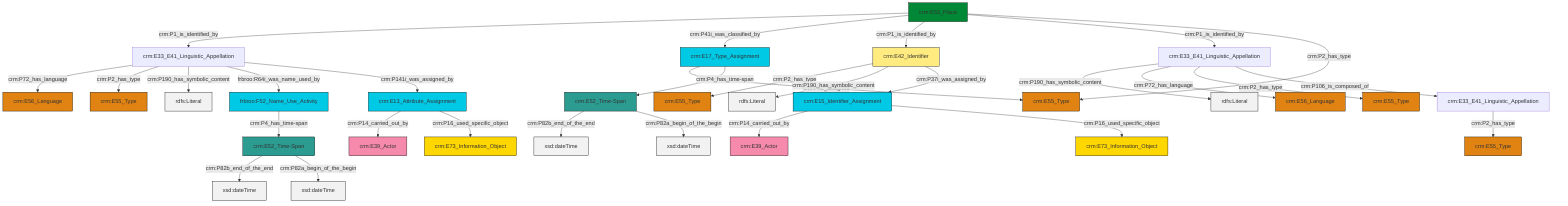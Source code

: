 graph TD
classDef Literal fill:#f2f2f2,stroke:#000000;
classDef CRM_Entity fill:#FFFFFF,stroke:#000000;
classDef Temporal_Entity fill:#00C9E6, stroke:#000000;
classDef Type fill:#E18312, stroke:#000000;
classDef Time-Span fill:#2C9C91, stroke:#000000;
classDef Appellation fill:#FFEB7F, stroke:#000000;
classDef Place fill:#008836, stroke:#000000;
classDef Persistent_Item fill:#B266B2, stroke:#000000;
classDef Conceptual_Object fill:#FFD700, stroke:#000000;
classDef Physical_Thing fill:#D2B48C, stroke:#000000;
classDef Actor fill:#f58aad, stroke:#000000;
classDef PC_Classes fill:#4ce600, stroke:#000000;
classDef Multi fill:#cccccc,stroke:#000000;

0["crm:E17_Type_Assignment"]:::Temporal_Entity -->|crm:P42_assigned| 1["crm:E55_Type"]:::Type
2["crm:E52_Time-Span"]:::Time-Span -->|crm:P82b_end_of_the_end| 3[xsd:dateTime]:::Literal
10["crm:E33_E41_Linguistic_Appellation"]:::Default -->|crm:P72_has_language| 11["crm:E56_Language"]:::Type
14["crm:E53_Place"]:::Place -->|crm:P1_is_identified_by| 10["crm:E33_E41_Linguistic_Appellation"]:::Default
14["crm:E53_Place"]:::Place -->|crm:P41i_was_classified_by| 0["crm:E17_Type_Assignment"]:::Temporal_Entity
6["crm:E33_E41_Linguistic_Appellation"]:::Default -->|crm:P190_has_symbolic_content| 15[rdfs:Literal]:::Literal
18["crm:E42_Identifier"]:::Appellation -->|crm:P2_has_type| 19["crm:E55_Type"]:::Type
23["crm:E13_Attribute_Assignment"]:::Temporal_Entity -->|crm:P14_carried_out_by| 4["crm:E39_Actor"]:::Actor
18["crm:E42_Identifier"]:::Appellation -->|crm:P190_has_symbolic_content| 26[rdfs:Literal]:::Literal
14["crm:E53_Place"]:::Place -->|crm:P1_is_identified_by| 18["crm:E42_Identifier"]:::Appellation
10["crm:E33_E41_Linguistic_Appellation"]:::Default -->|crm:P2_has_type| 20["crm:E55_Type"]:::Type
6["crm:E33_E41_Linguistic_Appellation"]:::Default -->|crm:P72_has_language| 32["crm:E56_Language"]:::Type
10["crm:E33_E41_Linguistic_Appellation"]:::Default -->|crm:P190_has_symbolic_content| 33[rdfs:Literal]:::Literal
35["crm:E15_Identifier_Assignment"]:::Temporal_Entity -->|crm:P14_carried_out_by| 8["crm:E39_Actor"]:::Actor
2["crm:E52_Time-Span"]:::Time-Span -->|crm:P82a_begin_of_the_begin| 36[xsd:dateTime]:::Literal
14["crm:E53_Place"]:::Place -->|crm:P1_is_identified_by| 6["crm:E33_E41_Linguistic_Appellation"]:::Default
6["crm:E33_E41_Linguistic_Appellation"]:::Default -->|crm:P2_has_type| 12["crm:E55_Type"]:::Type
6["crm:E33_E41_Linguistic_Appellation"]:::Default -->|crm:P106_is_composed_of| 16["crm:E33_E41_Linguistic_Appellation"]:::Default
16["crm:E33_E41_Linguistic_Appellation"]:::Default -->|crm:P2_has_type| 38["crm:E55_Type"]:::Type
35["crm:E15_Identifier_Assignment"]:::Temporal_Entity -->|crm:P16_used_specific_object| 24["crm:E73_Information_Object"]:::Conceptual_Object
23["crm:E13_Attribute_Assignment"]:::Temporal_Entity -->|crm:P16_used_specific_object| 28["crm:E73_Information_Object"]:::Conceptual_Object
10["crm:E33_E41_Linguistic_Appellation"]:::Default -->|frbroo:R64i_was_name_used_by| 40["frbroo:F52_Name_Use_Activity"]:::Temporal_Entity
10["crm:E33_E41_Linguistic_Appellation"]:::Default -->|crm:P141i_was_assigned_by| 23["crm:E13_Attribute_Assignment"]:::Temporal_Entity
14["crm:E53_Place"]:::Place -->|crm:P2_has_type| 1["crm:E55_Type"]:::Type
0["crm:E17_Type_Assignment"]:::Temporal_Entity -->|crm:P4_has_time-span| 44["crm:E52_Time-Span"]:::Time-Span
40["frbroo:F52_Name_Use_Activity"]:::Temporal_Entity -->|crm:P4_has_time-span| 2["crm:E52_Time-Span"]:::Time-Span
44["crm:E52_Time-Span"]:::Time-Span -->|crm:P82b_end_of_the_end| 50[xsd:dateTime]:::Literal
44["crm:E52_Time-Span"]:::Time-Span -->|crm:P82a_begin_of_the_begin| 52[xsd:dateTime]:::Literal
18["crm:E42_Identifier"]:::Appellation -->|crm:P37i_was_assigned_by| 35["crm:E15_Identifier_Assignment"]:::Temporal_Entity